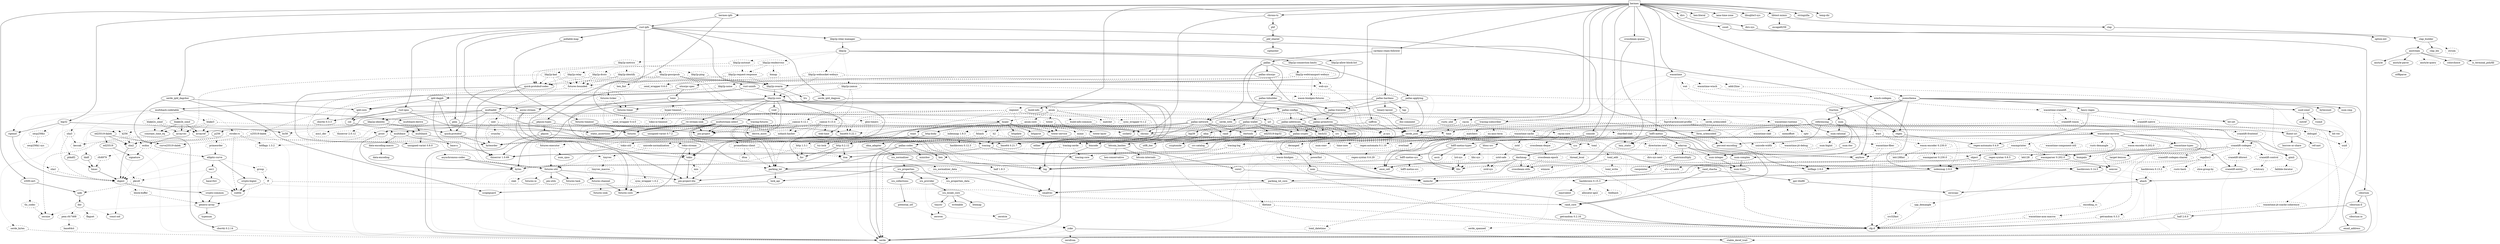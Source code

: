 digraph {
    0 [ label = "hermes" shape = box]
    1 [ label = "cardano-chain-follower" shape = box]
    2 [ label = "anyhow" ]
    3 [ label = "bip32" ]
    4 [ label = "bip39" ]
    5 [ label = "blake2b_simd" ]
    6 [ label = "blosc-src" ]
    7 [ label = "build-info" ]
    8 [ label = "chrono" ]
    9 [ label = "chrono-tz" ]
    10 [ label = "clap" ]
    11 [ label = "console" ]
    12 [ label = "coset" ]
    13 [ label = "crossbeam-queue" ]
    14 [ label = "dashmap" ]
    15 [ label = "derive_more" ]
    16 [ label = "dirs" ]
    17 [ label = "ed25519-bip32" ]
    18 [ label = "ed25519-dalek" ]
    19 [ label = "hdf5-metno" ]
    20 [ label = "hermes-ipfs" ]
    21 [ label = "hex" ]
    22 [ label = "hex-literal" ]
    23 [ label = "hmac" ]
    24 [ label = "hyper" ]
    25 [ label = "iana-time-zone" ]
    26 [ label = "jsonschema" ]
    27 [ label = "libsqlite3-sys" ]
    28 [ label = "libtest-mimic" ]
    29 [ label = "num_cpus" ]
    30 [ label = "once_cell" ]
    31 [ label = "pallas" ]
    32 [ label = "pbkdf2" ]
    33 [ label = "rand" ]
    34 [ label = "regex" ]
    35 [ label = "rust-ipfs" ]
    36 [ label = "rusty_ulid" ]
    37 [ label = "saffron" ]
    38 [ label = "serde" ]
    39 [ label = "serde_json" ]
    40 [ label = "sha2" ]
    41 [ label = "stringzilla" ]
    42 [ label = "temp-dir" ]
    43 [ label = "thiserror 1.0.69" ]
    44 [ label = "tokio" ]
    45 [ label = "tracing" ]
    46 [ label = "tracing-subscriber" ]
    47 [ label = "wasmtime" ]
    48 [ label = "x509-cert" ]
    49 [ label = "pallas-hardano" ]
    50 [ label = "bs58" ]
    51 [ label = "k256" style = dashed]
    52 [ label = "rand_core" ]
    53 [ label = "ripemd" ]
    54 [ label = "secp256k1" style = dashed]
    55 [ label = "subtle" ]
    56 [ label = "zeroize" ]
    57 [ label = "bitcoin_hashes" ]
    58 [ label = "unicode-normalization" style = dashed]
    59 [ label = "arrayref" ]
    60 [ label = "arrayvec" ]
    61 [ label = "constant_time_eq" ]
    62 [ label = "libz-sys" style = dashed]
    63 [ label = "lz4-sys" style = dashed]
    64 [ label = "zstd-sys" style = dashed]
    65 [ label = "bincode" ]
    66 [ label = "build-info-common" style = dashed]
    67 [ label = "num-traits" ]
    68 [ label = "phf" ]
    69 [ label = "clap_builder" ]
    70 [ label = "libc" ]
    71 [ label = "unicode-width" style = dashed]
    72 [ label = "ciborium" ]
    73 [ label = "ciborium-io" ]
    74 [ label = "crossbeam-utils" ]
    75 [ label = "cfg-if" ]
    76 [ label = "hashbrown 0.14.5" ]
    77 [ label = "lock_api" ]
    78 [ label = "parking_lot_core" ]
    79 [ label = "dirs-sys" ]
    80 [ label = "cryptoxide" ]
    81 [ label = "curve25519-dalek" ]
    82 [ label = "ed25519" ]
    83 [ label = "bitflags 2.9.0" ]
    84 [ label = "hdf5-metno-sys" ]
    85 [ label = "hdf5-metno-types" ]
    86 [ label = "lazy_static" ]
    87 [ label = "ndarray" ]
    88 [ label = "ipld-core" ]
    89 [ label = "digest" ]
    90 [ label = "bytes" ]
    91 [ label = "futures-channel" ]
    92 [ label = "futures-core" ]
    93 [ label = "futures-util" ]
    94 [ label = "h2" style = dashed]
    95 [ label = "http 0.2.12" ]
    96 [ label = "http-body" ]
    97 [ label = "httparse" ]
    98 [ label = "httpdate" ]
    99 [ label = "itoa" ]
    100 [ label = "pin-project-lite" ]
    101 [ label = "socket2" ]
    102 [ label = "tower-service" ]
    103 [ label = "want" ]
    104 [ label = "ahash" ]
    105 [ label = "base64 0.22.1" ]
    106 [ label = "bytecount" ]
    107 [ label = "email_address" ]
    108 [ label = "fancy-regex" ]
    109 [ label = "fraction" ]
    110 [ label = "idna" ]
    111 [ label = "num-cmp" ]
    112 [ label = "percent-encoding" ]
    113 [ label = "referencing" ]
    114 [ label = "regex-syntax 0.8.5" ]
    115 [ label = "reqwest" style = dashed]
    116 [ label = "url" ]
    117 [ label = "uuid-simd" ]
    118 [ label = "anstream" ]
    119 [ label = "anstyle" ]
    120 [ label = "escape8259" ]
    121 [ label = "pallas-addresses" ]
    122 [ label = "pallas-applying" ]
    123 [ label = "pallas-codec" ]
    124 [ label = "pallas-configs" ]
    125 [ label = "pallas-crypto" ]
    126 [ label = "pallas-network" ]
    127 [ label = "pallas-primitives" ]
    128 [ label = "pallas-traverse" ]
    129 [ label = "pallas-txbuilder" ]
    130 [ label = "pallas-utxorpc" ]
    131 [ label = "rand_chacha" ]
    132 [ label = "aho-corasick" style = dashed]
    133 [ label = "memchr" ]
    134 [ label = "regex-automata 0.4.9" ]
    135 [ label = "async-stream" ]
    136 [ label = "asynchronous-codec" ]
    137 [ label = "byteorder" ]
    138 [ label = "either" ]
    139 [ label = "futures" ]
    140 [ label = "futures-timeout" ]
    141 [ label = "hkdf" ]
    142 [ label = "indexmap 2.9.0" ]
    143 [ label = "ipld-dagpb" ]
    144 [ label = "libp2p-allow-block-list" ]
    145 [ label = "libp2p-connection-limits" ]
    146 [ label = "libp2p-relay-manager" ]
    147 [ label = "multibase" ]
    148 [ label = "multihash" ]
    149 [ label = "multihash-codetable" ]
    150 [ label = "multihash-derive" ]
    151 [ label = "p256" ]
    152 [ label = "parking_lot" ]
    153 [ label = "pem" ]
    154 [ label = "pollable-map" ]
    155 [ label = "quick-protobuf" ]
    156 [ label = "quick-protobuf-codec" ]
    157 [ label = "rust-ipns" ]
    158 [ label = "rust-unixfs" ]
    159 [ label = "sec1" ]
    160 [ label = "serde_ipld_dagcbor" ]
    161 [ label = "serde_ipld_dagjson" ]
    162 [ label = "tracing-futures" ]
    163 [ label = "unsigned-varint 0.8.0" ]
    164 [ label = "void" ]
    165 [ label = "web-time" ]
    166 [ label = "time" style = dashed]
    167 [ label = "nom" ]
    168 [ label = "ryu" ]
    169 [ label = "mio" style = dashed]
    170 [ label = "log" ]
    171 [ label = "tracing-core" ]
    172 [ label = "matchers" style = dashed]
    173 [ label = "nu-ansi-term" style = dashed]
    174 [ label = "sharded-slab" style = dashed]
    175 [ label = "smallvec" ]
    176 [ label = "thread_local" style = dashed]
    177 [ label = "tracing-log" style = dashed]
    178 [ label = "tracing-serde" style = dashed]
    179 [ label = "addr2line" style = dashed]
    180 [ label = "bumpalo" ]
    181 [ label = "encoding_rs" style = dashed]
    182 [ label = "fxprof-processed-profile" style = dashed]
    183 [ label = "gimli" ]
    184 [ label = "object" ]
    185 [ label = "rayon" style = dashed]
    186 [ label = "semver" ]
    187 [ label = "target-lexicon" ]
    188 [ label = "wasm-encoder 0.202.0" style = dashed]
    189 [ label = "wasmparser 0.202.0" ]
    190 [ label = "wasmtime-cache" style = dashed]
    191 [ label = "wasmtime-component-util" style = dashed]
    192 [ label = "wasmtime-cranelift" style = dashed]
    193 [ label = "wasmtime-environ" ]
    194 [ label = "wasmtime-fiber" style = dashed]
    195 [ label = "wasmtime-jit-debug" style = dashed]
    196 [ label = "wasmtime-jit-icache-coherence" style = dashed]
    197 [ label = "wasmtime-runtime" style = dashed]
    198 [ label = "wasmtime-slab" style = dashed]
    199 [ label = "wasmtime-winch" style = dashed]
    200 [ label = "wat" style = dashed]
    201 [ label = "const-oid" ]
    202 [ label = "der" ]
    203 [ label = "spki" ]
    204 [ label = "tls_codec" style = dashed]
    205 [ label = "binary-layout" ]
    206 [ label = "tap" ]
    207 [ label = "tinyvec" style = dashed]
    208 [ label = "ecdsa" style = dashed]
    209 [ label = "elliptic-curve" ]
    210 [ label = "signature" ]
    211 [ label = "getrandom 0.2.16" ]
    212 [ label = "secp256k1-sys" style = dashed]
    213 [ label = "bitcoin-internals" ]
    214 [ label = "hex-conservative" ]
    215 [ label = "phf_shared" ]
    216 [ label = "clap_lex" ]
    217 [ label = "strsim" style = dashed]
    218 [ label = "ciborium-ll" ]
    219 [ label = "scopeguard" ]
    220 [ label = "option-ext" ]
    221 [ label = "pkcs8" style = dashed]
    222 [ label = "hdf5-metno-src" style = dashed]
    223 [ label = "ascii" ]
    224 [ label = "matrixmultiply" ]
    225 [ label = "num-complex" ]
    226 [ label = "num-integer" ]
    227 [ label = "rawpointer" ]
    228 [ label = "cid" ]
    229 [ label = "serde_bytes" style = dashed]
    230 [ label = "block-buffer" style = dashed]
    231 [ label = "crypto-common" ]
    232 [ label = "futures-sink" ]
    233 [ label = "futures-io" ]
    234 [ label = "futures-task" ]
    235 [ label = "pin-utils" ]
    236 [ label = "slab" style = dashed]
    237 [ label = "fnv" ]
    238 [ label = "tokio-util" style = dashed]
    239 [ label = "try-lock" ]
    240 [ label = "getrandom 0.3.3" style = dashed]
    241 [ label = "zerocopy" ]
    242 [ label = "bit-set" ]
    243 [ label = "num" ]
    244 [ label = "idna_adapter" ]
    245 [ label = "utf8_iter" ]
    246 [ label = "fluent-uri" ]
    247 [ label = "http 1.3.1" style = dashed]
    248 [ label = "serde_urlencoded" style = dashed]
    249 [ label = "sync_wrapper 1.0.2" style = dashed]
    250 [ label = "form_urlencoded" ]
    251 [ label = "outref" ]
    252 [ label = "uuid" style = dashed]
    253 [ label = "vsimd" ]
    254 [ label = "anstyle-parse" ]
    255 [ label = "anstyle-query" style = dashed]
    256 [ label = "colorchoice" ]
    257 [ label = "is_terminal_polyfill" ]
    258 [ label = "utf8parse" ]
    259 [ label = "base58" ]
    260 [ label = "bech32" ]
    261 [ label = "crc" ]
    262 [ label = "minicbor" ]
    263 [ label = "num-rational" ]
    264 [ label = "serde_with" ]
    265 [ label = "itertools" ]
    266 [ label = "pallas-wallet" ]
    267 [ label = "utxorpc-spec" ]
    268 [ label = "ppv-lite86" ]
    269 [ label = "futures-executor" style = dashed]
    270 [ label = "pin-project" ]
    271 [ label = "equivalent" ]
    272 [ label = "hashbrown 0.15.3" ]
    273 [ label = "libp2p-core" ]
    274 [ label = "libp2p-identity" ]
    275 [ label = "libp2p-swarm" ]
    276 [ label = "libp2p" ]
    277 [ label = "base-x" ]
    278 [ label = "data-encoding" ]
    279 [ label = "data-encoding-macro" ]
    280 [ label = "core2" ]
    281 [ label = "blake2s_simd" style = dashed]
    282 [ label = "blake3" style = dashed]
    283 [ label = "sha1" style = dashed]
    284 [ label = "sha3" style = dashed]
    285 [ label = "strobe-rs" style = dashed]
    286 [ label = "primeorder" style = dashed]
    287 [ label = "cbor4ii 0.3.3" ]
    288 [ label = "filetime" style = dashed]
    289 [ label = "base16ct" ]
    290 [ label = "generic-array" ]
    291 [ label = "cbor4ii 0.2.14" ]
    292 [ label = "deranged" style = dashed]
    293 [ label = "num-conv" style = dashed]
    294 [ label = "powerfmt" style = dashed]
    295 [ label = "time-core" style = dashed]
    296 [ label = "regex-automata 0.1.10" style = dashed]
    297 [ label = "overload" style = dashed]
    298 [ label = "debugid" style = dashed]
    299 [ label = "fxhash" style = dashed]
    300 [ label = "fallible-iterator" style = dashed]
    301 [ label = "stable_deref_trait" ]
    302 [ label = "crc32fast" style = dashed]
    303 [ label = "rayon-core" style = dashed]
    304 [ label = "leb128" style = dashed]
    305 [ label = "base64 0.21.7" ]
    306 [ label = "directories-next" style = dashed]
    307 [ label = "toml" style = dashed]
    308 [ label = "zstd" style = dashed]
    309 [ label = "cranelift-codegen" style = dashed]
    310 [ label = "cranelift-control" style = dashed]
    311 [ label = "cranelift-entity" ]
    312 [ label = "cranelift-frontend" style = dashed]
    313 [ label = "cranelift-native" style = dashed]
    314 [ label = "cranelift-wasm" style = dashed]
    315 [ label = "cpp_demangle" style = dashed]
    316 [ label = "rustc-demangle" style = dashed]
    317 [ label = "wasmprinter" style = dashed]
    318 [ label = "wasmtime-types" ]
    319 [ label = "memoffset" style = dashed]
    320 [ label = "sptr" style = dashed]
    321 [ label = "wasmtime-asm-macros" style = dashed]
    322 [ label = "winch-codegen" style = dashed]
    323 [ label = "wast" style = dashed]
    324 [ label = "flagset" style = dashed]
    325 [ label = "pem-rfc7468" style = dashed]
    326 [ label = "base64ct" style = dashed]
    327 [ label = "doc-comment" ]
    328 [ label = "tinyvec_macros" style = dashed]
    329 [ label = "rfc6979" style = dashed]
    330 [ label = "crypto-bigint" ]
    331 [ label = "ff" style = dashed]
    332 [ label = "group" style = dashed]
    333 [ label = "siphasher" ]
    334 [ label = "half 2.6.0" ]
    335 [ label = "typenum" ]
    336 [ label = "bit-vec" ]
    337 [ label = "num-bigint" style = dashed]
    338 [ label = "num-iter" ]
    339 [ label = "icu_normalizer" ]
    340 [ label = "icu_properties" ]
    341 [ label = "borrow-or-share" ]
    342 [ label = "ref-cast" ]
    343 [ label = "crc-catalog" ]
    344 [ label = "half 1.8.3" style = dashed]
    345 [ label = "indexmap 1.9.3" style = dashed]
    346 [ label = "pbjson" ]
    347 [ label = "pbjson-types" ]
    348 [ label = "prost" ]
    349 [ label = "tonic" ]
    350 [ label = "allocator-api2" style = dashed]
    351 [ label = "foldhash" style = dashed]
    352 [ label = "futures-timer" ]
    353 [ label = "multiaddr" ]
    354 [ label = "multistream-select" ]
    355 [ label = "rw-stream-sink" ]
    356 [ label = "asn1_der" style = dashed]
    357 [ label = "thiserror 2.0.12" style = dashed]
    358 [ label = "lru" ]
    359 [ label = "wasm-bindgen-futures" style = dashed]
    360 [ label = "libp2p-autonat" style = dashed]
    361 [ label = "libp2p-dcutr" style = dashed]
    362 [ label = "libp2p-gossipsub" style = dashed]
    363 [ label = "libp2p-identify" style = dashed]
    364 [ label = "libp2p-kad" style = dashed]
    365 [ label = "libp2p-metrics" style = dashed]
    366 [ label = "libp2p-noise" style = dashed]
    367 [ label = "libp2p-ping" style = dashed]
    368 [ label = "libp2p-relay" style = dashed]
    369 [ label = "libp2p-rendezvous" style = dashed]
    370 [ label = "libp2p-request-response" style = dashed]
    371 [ label = "libp2p-websocket-websys" style = dashed]
    372 [ label = "libp2p-webtransport-websys" style = dashed]
    373 [ label = "libp2p-yamux" style = dashed]
    374 [ label = "keccak" style = dashed]
    375 [ label = "bitflags 1.3.2" style = dashed]
    376 [ label = "regex-syntax 0.6.29" style = dashed]
    377 [ label = "crossbeam-deque" style = dashed]
    378 [ label = "dirs-sys-next" style = dashed]
    379 [ label = "serde_spanned" style = dashed]
    380 [ label = "toml_datetime" style = dashed]
    381 [ label = "toml_edit" style = dashed]
    382 [ label = "zstd-safe" style = dashed]
    383 [ label = "cranelift-bforest" style = dashed]
    384 [ label = "cranelift-codegen-shared" style = dashed]
    385 [ label = "regalloc2" style = dashed]
    386 [ label = "arbitrary" style = dashed]
    387 [ label = "leb128fmt" style = dashed]
    388 [ label = "wasm-encoder 0.230.0" style = dashed]
    389 [ label = "icu_collections" ]
    390 [ label = "icu_normalizer_data" style = dashed]
    391 [ label = "icu_provider" ]
    392 [ label = "zerovec" ]
    393 [ label = "icu_locale_core" ]
    394 [ label = "icu_properties_data" style = dashed]
    395 [ label = "potential_utf" ]
    396 [ label = "zerotrie" ]
    397 [ label = "hashbrown 0.12.3" style = dashed]
    398 [ label = "axum" style = dashed]
    399 [ label = "hyper-timeout" style = dashed]
    400 [ label = "tokio-stream" ]
    401 [ label = "tower" style = dashed]
    402 [ label = "tower-layer" ]
    403 [ label = "gloo-timers" style = dashed]
    404 [ label = "send_wrapper 0.4.0" style = dashed]
    405 [ label = "static_assertions" ]
    406 [ label = "unsigned-varint 0.7.2" ]
    407 [ label = "js-sys" style = dashed]
    408 [ label = "wasm-bindgen" style = dashed]
    409 [ label = "futures-bounded" style = dashed]
    410 [ label = "futures-ticker" style = dashed]
    411 [ label = "hex_fmt" style = dashed]
    412 [ label = "prometheus-client" style = dashed]
    413 [ label = "uint" style = dashed]
    414 [ label = "x25519-dalek" style = dashed]
    415 [ label = "bimap" style = dashed]
    416 [ label = "send_wrapper 0.6.0" style = dashed]
    417 [ label = "web-sys" style = dashed]
    418 [ label = "yamux 0.12.1" style = dashed]
    419 [ label = "yamux 0.13.4" style = dashed]
    420 [ label = "crossbeam-epoch" style = dashed]
    421 [ label = "toml_write" style = dashed]
    422 [ label = "winnow" style = dashed]
    423 [ label = "hashbrown 0.13.2" style = dashed]
    424 [ label = "rustc-hash" style = dashed]
    425 [ label = "slice-group-by" style = dashed]
    426 [ label = "wasmparser 0.230.0" style = dashed]
    427 [ label = "yoke" ]
    428 [ label = "zerofrom" ]
    429 [ label = "tinystr" ]
    430 [ label = "writeable" ]
    431 [ label = "litemap" ]
    432 [ label = "axum-core" style = dashed]
    433 [ label = "matchit" style = dashed]
    434 [ label = "mime" style = dashed]
    435 [ label = "sync_wrapper 0.1.2" style = dashed]
    436 [ label = "tokio-io-timeout" style = dashed]
    437 [ label = "dtoa" style = dashed]
    438 [ label = "crunchy" style = dashed]
    439 [ label = "nohash-hasher" style = dashed]
    0 -> 3 [ ]
    0 -> 7 [ ]
    0 -> 1 [ ]
    0 -> 9 [ ]
    0 -> 11 [ ]
    0 -> 12 [ ]
    0 -> 13 [ ]
    0 -> 14 [ ]
    0 -> 16 [ ]
    0 -> 19 [ ]
    0 -> 20 [ ]
    0 -> 22 [ ]
    0 -> 25 [ ]
    0 -> 26 [ ]
    0 -> 27 [ ]
    0 -> 28 [ ]
    0 -> 36 [ ]
    0 -> 37 [ ]
    0 -> 41 [ ]
    0 -> 42 [ ]
    0 -> 46 [ ]
    0 -> 47 [ ]
    0 -> 48 [ ]
    1 -> 31 [ ]
    1 -> 49 [ ]
    3 -> 50 [ ]
    3 -> 51 [ style = dotted]
    3 -> 32 [ style = dotted]
    3 -> 53 [ ]
    3 -> 54 [ style = dotted]
    4 -> 57 [ ]
    4 -> 52 [ style = dotted]
    4 -> 38 [ style = dotted]
    4 -> 58 [ style = dotted]
    5 -> 59 [ ]
    5 -> 60 [ ]
    5 -> 61 [ ]
    6 -> 62 [ style = dotted]
    6 -> 63 [ style = dotted]
    6 -> 64 [ style = dotted]
    7 -> 65 [ style = dotted]
    7 -> 66 [ style = dotted]
    8 -> 67 [ ]
    8 -> 38 [ style = dotted]
    9 -> 8 [ ]
    9 -> 68 [ ]
    10 -> 69 [ ]
    11 -> 70 [ ]
    11 -> 30 [ ]
    11 -> 71 [ style = dotted]
    12 -> 72 [ ]
    13 -> 74 [ ]
    14 -> 74 [ ]
    14 -> 76 [ ]
    14 -> 77 [ ]
    14 -> 30 [ ]
    14 -> 78 [ ]
    16 -> 79 [ ]
    17 -> 80 [ ]
    18 -> 81 [ ]
    18 -> 82 [ ]
    18 -> 38 [ style = dotted]
    18 -> 40 [ ]
    19 -> 83 [ ]
    19 -> 6 [ style = dotted]
    19 -> 85 [ ]
    19 -> 86 [ ]
    19 -> 87 [ ]
    20 -> 35 [ ]
    20 -> 44 [ ]
    23 -> 89 [ ]
    24 -> 94 [ style = dotted]
    24 -> 96 [ ]
    24 -> 97 [ ]
    24 -> 98 [ ]
    24 -> 101 [ style = dotted]
    24 -> 102 [ ]
    24 -> 103 [ ]
    26 -> 2 [ ]
    26 -> 106 [ ]
    26 -> 107 [ ]
    26 -> 108 [ ]
    26 -> 109 [ ]
    26 -> 111 [ ]
    26 -> 113 [ ]
    26 -> 34 [ ]
    26 -> 115 [ style = dotted]
    26 -> 117 [ ]
    28 -> 10 [ ]
    28 -> 120 [ ]
    31 -> 122 [ ]
    31 -> 124 [ ]
    31 -> 126 [ ]
    31 -> 129 [ ]
    31 -> 130 [ ]
    32 -> 23 [ style = dotted]
    33 -> 131 [ style = dotted]
    34 -> 134 [ ]
    35 -> 135 [ ]
    35 -> 142 [ ]
    35 -> 146 [ ]
    35 -> 153 [ ]
    35 -> 154 [ ]
    35 -> 157 [ ]
    35 -> 158 [ ]
    35 -> 160 [ ]
    35 -> 161 [ ]
    35 -> 162 [ ]
    36 -> 33 [ style = dotted]
    36 -> 166 [ style = dotted]
    37 -> 8 [ ]
    37 -> 167 [ ]
    39 -> 99 [ ]
    39 -> 133 [ ]
    39 -> 168 [ ]
    39 -> 38 [ ]
    40 -> 89 [ ]
    44 -> 90 [ style = dotted]
    44 -> 169 [ style = dotted]
    44 -> 152 [ style = dotted]
    44 -> 100 [ ]
    45 -> 170 [ style = dotted]
    45 -> 100 [ ]
    45 -> 171 [ ]
    46 -> 172 [ style = dotted]
    46 -> 173 [ style = dotted]
    46 -> 34 [ style = dotted]
    46 -> 39 [ style = dotted]
    46 -> 174 [ style = dotted]
    46 -> 175 [ style = dotted]
    46 -> 176 [ style = dotted]
    46 -> 166 [ style = dotted]
    46 -> 45 [ style = dotted]
    46 -> 177 [ style = dotted]
    46 -> 178 [ style = dotted]
    47 -> 179 [ style = dotted]
    47 -> 182 [ style = dotted]
    47 -> 185 [ style = dotted]
    47 -> 190 [ style = dotted]
    47 -> 196 [ style = dotted]
    47 -> 197 [ style = dotted]
    47 -> 199 [ style = dotted]
    47 -> 200 [ style = dotted]
    48 -> 203 [ ]
    48 -> 204 [ style = dotted]
    49 -> 205 [ ]
    49 -> 126 [ ]
    49 -> 128 [ ]
    49 -> 206 [ ]
    50 -> 40 [ style = dotted]
    50 -> 207 [ style = dotted]
    51 -> 208 [ style = dotted]
    51 -> 30 [ style = dotted]
    51 -> 40 [ style = dotted]
    52 -> 211 [ style = dotted]
    53 -> 89 [ ]
    54 -> 212 [ style = dashed]
    57 -> 213 [ ]
    57 -> 214 [ ]
    58 -> 207 [ style = dashed]
    62 -> 70 [ style = dotted]
    63 -> 70 [ style = dashed]
    65 -> 38 [ ]
    66 -> 8 [ style = dashed]
    66 -> 15 [ style = dashed]
    66 -> 186 [ style = dashed]
    68 -> 215 [ ]
    69 -> 118 [ style = dotted]
    69 -> 216 [ ]
    69 -> 217 [ style = dotted]
    72 -> 218 [ ]
    72 -> 38 [ ]
    76 -> 104 [ style = dotted]
    77 -> 219 [ ]
    78 -> 75 [ ]
    78 -> 175 [ ]
    79 -> 220 [ ]
    81 -> 89 [ style = dotted]
    82 -> 221 [ style = dotted]
    82 -> 210 [ ]
    84 -> 222 [ style = dotted]
    84 -> 70 [ ]
    84 -> 152 [ ]
    85 -> 223 [ ]
    85 -> 84 [ ]
    87 -> 224 [ ]
    87 -> 225 [ ]
    87 -> 226 [ ]
    88 -> 228 [ ]
    89 -> 230 [ style = dotted]
    89 -> 201 [ style = dotted]
    89 -> 231 [ ]
    89 -> 55 [ style = dotted]
    90 -> 38 [ style = dotted]
    91 -> 92 [ ]
    91 -> 232 [ style = dotted]
    93 -> 91 [ style = dotted]
    93 -> 233 [ style = dotted]
    93 -> 234 [ ]
    93 -> 133 [ style = dotted]
    93 -> 100 [ ]
    93 -> 235 [ ]
    93 -> 236 [ style = dotted]
    94 -> 95 [ style = dashed]
    94 -> 142 [ style = dashed]
    94 -> 238 [ style = dashed]
    94 -> 45 [ style = dashed]
    95 -> 90 [ ]
    95 -> 237 [ ]
    95 -> 99 [ ]
    96 -> 95 [ ]
    96 -> 100 [ ]
    103 -> 239 [ ]
    104 -> 240 [ style = dotted]
    104 -> 38 [ style = dotted]
    104 -> 241 [ ]
    107 -> 38 [ style = dotted]
    108 -> 242 [ ]
    108 -> 134 [ ]
    109 -> 86 [ style = dotted]
    109 -> 243 [ ]
    110 -> 244 [ ]
    110 -> 245 [ ]
    113 -> 104 [ ]
    113 -> 246 [ ]
    113 -> 30 [ ]
    113 -> 112 [ ]
    113 -> 39 [ ]
    115 -> 105 [ style = dashed]
    115 -> 93 [ style = dashed]
    115 -> 247 [ style = dashed]
    115 -> 39 [ style = dotted]
    115 -> 248 [ style = dashed]
    115 -> 249 [ style = dashed]
    115 -> 102 [ style = dashed]
    115 -> 116 [ style = dashed]
    116 -> 250 [ ]
    116 -> 110 [ ]
    117 -> 251 [ ]
    117 -> 252 [ style = dotted]
    117 -> 253 [ ]
    118 -> 119 [ ]
    118 -> 254 [ ]
    118 -> 255 [ style = dotted]
    118 -> 256 [ ]
    118 -> 257 [ ]
    121 -> 259 [ ]
    121 -> 260 [ ]
    121 -> 261 [ ]
    121 -> 125 [ ]
    122 -> 128 [ ]
    122 -> 33 [ ]
    123 -> 21 [ ]
    123 -> 262 [ ]
    123 -> 38 [ ]
    123 -> 43 [ ]
    124 -> 263 [ ]
    124 -> 121 [ ]
    124 -> 127 [ ]
    124 -> 264 [ ]
    125 -> 80 [ ]
    125 -> 123 [ ]
    125 -> 52 [ ]
    126 -> 137 [ ]
    126 -> 265 [ ]
    126 -> 125 [ ]
    126 -> 33 [ ]
    126 -> 101 [ ]
    126 -> 44 [ ]
    126 -> 45 [ ]
    127 -> 259 [ ]
    127 -> 260 [ ]
    127 -> 170 [ ]
    127 -> 125 [ ]
    127 -> 39 [ style = dotted]
    128 -> 121 [ ]
    128 -> 127 [ ]
    129 -> 128 [ ]
    129 -> 266 [ ]
    130 -> 128 [ ]
    130 -> 267 [ ]
    131 -> 268 [ ]
    131 -> 52 [ ]
    132 -> 133 [ style = dotted]
    134 -> 132 [ style = dotted]
    134 -> 114 [ style = dotted]
    135 -> 92 [ ]
    135 -> 100 [ ]
    136 -> 90 [ ]
    136 -> 93 [ ]
    139 -> 269 [ style = dotted]
    140 -> 139 [ ]
    140 -> 270 [ ]
    141 -> 23 [ ]
    142 -> 272 [ ]
    142 -> 38 [ style = dotted]
    143 -> 88 [ ]
    143 -> 155 [ ]
    143 -> 43 [ ]
    144 -> 275 [ ]
    145 -> 275 [ ]
    146 -> 2 [ ]
    146 -> 276 [ ]
    147 -> 277 [ ]
    147 -> 279 [ ]
    148 -> 280 [ ]
    148 -> 163 [ ]
    149 -> 5 [ style = dotted]
    149 -> 281 [ style = dotted]
    149 -> 282 [ style = dotted]
    149 -> 150 [ ]
    149 -> 53 [ style = dotted]
    149 -> 283 [ style = dotted]
    149 -> 40 [ style = dotted]
    149 -> 284 [ style = dotted]
    149 -> 285 [ style = dotted]
    150 -> 148 [ ]
    151 -> 208 [ style = dotted]
    151 -> 286 [ style = dotted]
    151 -> 40 [ style = dotted]
    152 -> 77 [ ]
    152 -> 78 [ ]
    153 -> 105 [ ]
    153 -> 38 [ style = dotted]
    154 -> 140 [ ]
    155 -> 137 [ ]
    156 -> 155 [ ]
    156 -> 43 [ ]
    156 -> 163 [ ]
    157 -> 287 [ ]
    157 -> 8 [ ]
    157 -> 228 [ ]
    157 -> 15 [ ]
    157 -> 274 [ style = dotted]
    158 -> 138 [ ]
    158 -> 288 [ style = dotted]
    158 -> 143 [ ]
    158 -> 149 [ ]
    159 -> 289 [ style = dotted]
    159 -> 290 [ style = dotted]
    159 -> 221 [ style = dotted]
    159 -> 55 [ style = dotted]
    160 -> 291 [ ]
    160 -> 88 [ ]
    160 -> 219 [ ]
    161 -> 88 [ ]
    161 -> 39 [ ]
    162 -> 139 [ style = dotted]
    162 -> 270 [ style = dotted]
    162 -> 45 [ ]
    163 -> 136 [ style = dotted]
    166 -> 292 [ style = dashed]
    166 -> 99 [ style = dotted]
    166 -> 293 [ style = dashed]
    166 -> 295 [ style = dashed]
    167 -> 133 [ ]
    171 -> 30 [ style = dotted]
    172 -> 296 [ style = dashed]
    173 -> 297 [ style = dashed]
    174 -> 86 [ style = dashed]
    176 -> 75 [ style = dashed]
    176 -> 30 [ style = dashed]
    177 -> 170 [ style = dashed]
    177 -> 171 [ style = dashed]
    178 -> 38 [ style = dashed]
    178 -> 171 [ style = dashed]
    179 -> 183 [ style = dashed]
    181 -> 75 [ style = dashed]
    182 -> 83 [ style = dashed]
    182 -> 298 [ style = dashed]
    182 -> 299 [ style = dashed]
    182 -> 39 [ style = dashed]
    183 -> 300 [ style = dotted]
    183 -> 142 [ style = dotted]
    183 -> 301 [ style = dotted]
    184 -> 302 [ style = dotted]
    184 -> 76 [ style = dotted]
    184 -> 142 [ style = dotted]
    184 -> 133 [ ]
    185 -> 138 [ style = dashed]
    185 -> 303 [ style = dashed]
    186 -> 38 [ style = dotted]
    188 -> 304 [ style = dashed]
    189 -> 83 [ ]
    189 -> 142 [ ]
    189 -> 186 [ ]
    190 -> 2 [ style = dashed]
    190 -> 305 [ style = dashed]
    190 -> 65 [ style = dashed]
    190 -> 306 [ style = dashed]
    190 -> 170 [ style = dashed]
    190 -> 40 [ style = dashed]
    190 -> 307 [ style = dashed]
    190 -> 308 [ style = dashed]
    192 -> 313 [ style = dashed]
    192 -> 314 [ style = dashed]
    192 -> 193 [ style = dashed]
    193 -> 65 [ ]
    193 -> 315 [ style = dotted]
    193 -> 183 [ ]
    193 -> 170 [ ]
    193 -> 184 [ ]
    193 -> 316 [ style = dotted]
    193 -> 187 [ ]
    193 -> 188 [ style = dotted]
    193 -> 317 [ style = dotted]
    193 -> 191 [ style = dotted]
    193 -> 318 [ ]
    194 -> 2 [ style = dashed]
    194 -> 75 [ style = dashed]
    195 -> 184 [ style = dotted]
    195 -> 30 [ style = dotted]
    196 -> 75 [ style = dashed]
    197 -> 181 [ style = dotted]
    197 -> 70 [ style = dashed]
    197 -> 319 [ style = dashed]
    197 -> 320 [ style = dashed]
    197 -> 321 [ style = dashed]
    197 -> 193 [ style = dashed]
    197 -> 194 [ style = dotted]
    197 -> 195 [ style = dotted]
    197 -> 198 [ style = dashed]
    199 -> 322 [ style = dashed]
    200 -> 323 [ style = dashed]
    202 -> 201 [ style = dotted]
    202 -> 324 [ style = dotted]
    202 -> 325 [ style = dotted]
    202 -> 56 [ style = dotted]
    203 -> 202 [ ]
    204 -> 56 [ style = dashed]
    205 -> 327 [ ]
    207 -> 328 [ style = dotted]
    208 -> 209 [ style = dashed]
    208 -> 329 [ style = dotted]
    208 -> 210 [ style = dashed]
    209 -> 330 [ ]
    209 -> 89 [ style = dotted]
    209 -> 332 [ style = dotted]
    209 -> 159 [ style = dotted]
    210 -> 89 [ style = dotted]
    211 -> 75 [ ]
    215 -> 333 [ ]
    218 -> 73 [ ]
    218 -> 334 [ ]
    221 -> 203 [ style = dashed]
    224 -> 227 [ ]
    225 -> 67 [ ]
    226 -> 67 [ ]
    228 -> 147 [ style = dotted]
    228 -> 148 [ ]
    228 -> 229 [ style = dotted]
    229 -> 38 [ style = dashed]
    230 -> 290 [ style = dashed]
    231 -> 290 [ ]
    231 -> 52 [ style = dotted]
    238 -> 93 [ style = dotted]
    238 -> 44 [ style = dashed]
    240 -> 75 [ style = dashed]
    242 -> 336 [ ]
    243 -> 225 [ ]
    243 -> 338 [ ]
    243 -> 263 [ ]
    244 -> 339 [ ]
    246 -> 341 [ ]
    246 -> 342 [ ]
    246 -> 38 [ style = dotted]
    247 -> 90 [ style = dashed]
    247 -> 237 [ style = dashed]
    247 -> 99 [ style = dashed]
    248 -> 250 [ style = dashed]
    248 -> 99 [ style = dashed]
    248 -> 168 [ style = dashed]
    248 -> 38 [ style = dashed]
    249 -> 92 [ style = dotted]
    250 -> 112 [ ]
    254 -> 258 [ style = dotted]
    261 -> 343 [ ]
    262 -> 344 [ style = dotted]
    263 -> 337 [ style = dotted]
    264 -> 105 [ style = dotted]
    264 -> 8 [ style = dotted]
    264 -> 21 [ style = dotted]
    264 -> 345 [ style = dotted]
    264 -> 142 [ style = dotted]
    264 -> 39 [ style = dotted]
    264 -> 166 [ style = dotted]
    265 -> 138 [ ]
    266 -> 260 [ ]
    266 -> 4 [ ]
    266 -> 17 [ ]
    266 -> 125 [ ]
    266 -> 33 [ ]
    267 -> 347 [ ]
    267 -> 349 [ ]
    268 -> 241 [ ]
    269 -> 93 [ style = dashed]
    269 -> 29 [ style = dotted]
    272 -> 350 [ style = dotted]
    272 -> 271 [ style = dotted]
    272 -> 351 [ style = dotted]
    273 -> 138 [ ]
    273 -> 237 [ ]
    273 -> 352 [ ]
    273 -> 353 [ ]
    273 -> 354 [ ]
    273 -> 152 [ ]
    273 -> 355 [ ]
    273 -> 43 [ ]
    273 -> 164 [ ]
    273 -> 165 [ ]
    274 -> 356 [ style = dotted]
    274 -> 50 [ style = dotted]
    274 -> 18 [ style = dotted]
    274 -> 141 [ style = dotted]
    274 -> 51 [ style = dotted]
    274 -> 148 [ style = dotted]
    274 -> 151 [ style = dotted]
    274 -> 155 [ ]
    274 -> 33 [ style = dotted]
    274 -> 357 [ style = dotted]
    274 -> 45 [ ]
    275 -> 273 [ ]
    275 -> 358 [ ]
    275 -> 359 [ style = dotted]
    276 -> 144 [ ]
    276 -> 360 [ style = dotted]
    276 -> 145 [ ]
    276 -> 365 [ style = dotted]
    276 -> 369 [ style = dotted]
    276 -> 371 [ style = dotted]
    276 -> 372 [ style = dotted]
    276 -> 373 [ style = dotted]
    279 -> 278 [ ]
    280 -> 133 [ ]
    281 -> 59 [ style = dashed]
    281 -> 60 [ style = dashed]
    281 -> 61 [ style = dashed]
    282 -> 59 [ style = dashed]
    282 -> 60 [ style = dashed]
    282 -> 75 [ style = dashed]
    282 -> 61 [ style = dashed]
    283 -> 89 [ style = dashed]
    284 -> 89 [ style = dashed]
    284 -> 374 [ style = dashed]
    285 -> 375 [ style = dashed]
    285 -> 137 [ style = dashed]
    285 -> 374 [ style = dashed]
    285 -> 55 [ style = dashed]
    285 -> 56 [ style = dashed]
    286 -> 209 [ style = dashed]
    287 -> 38 [ style = dotted]
    288 -> 75 [ style = dashed]
    290 -> 335 [ ]
    290 -> 56 [ style = dotted]
    291 -> 38 [ style = dotted]
    292 -> 294 [ style = dotted]
    292 -> 38 [ style = dotted]
    296 -> 376 [ style = dotted]
    298 -> 252 [ style = dashed]
    299 -> 137 [ style = dashed]
    302 -> 75 [ style = dashed]
    303 -> 377 [ style = dashed]
    306 -> 75 [ style = dashed]
    306 -> 378 [ style = dashed]
    307 -> 381 [ style = dotted]
    308 -> 382 [ style = dashed]
    309 -> 180 [ style = dashed]
    309 -> 383 [ style = dashed]
    309 -> 384 [ style = dashed]
    309 -> 310 [ style = dashed]
    309 -> 183 [ style = dotted]
    309 -> 76 [ style = dashed]
    309 -> 385 [ style = dashed]
    309 -> 187 [ style = dashed]
    310 -> 386 [ style = dashed]
    311 -> 38 [ style = dotted]
    312 -> 309 [ style = dashed]
    313 -> 309 [ style = dashed]
    314 -> 312 [ style = dashed]
    314 -> 265 [ style = dashed]
    314 -> 318 [ style = dashed]
    315 -> 75 [ style = dashed]
    317 -> 2 [ style = dashed]
    317 -> 189 [ style = dashed]
    318 -> 311 [ ]
    318 -> 43 [ ]
    318 -> 189 [ ]
    321 -> 75 [ style = dashed]
    322 -> 192 [ style = dashed]
    323 -> 180 [ style = dashed]
    323 -> 133 [ style = dashed]
    323 -> 71 [ style = dashed]
    323 -> 388 [ style = dashed]
    325 -> 326 [ style = dashed]
    329 -> 23 [ style = dashed]
    330 -> 290 [ style = dotted]
    330 -> 52 [ style = dotted]
    330 -> 55 [ ]
    331 -> 52 [ style = dashed]
    331 -> 55 [ style = dashed]
    332 -> 331 [ style = dashed]
    334 -> 75 [ ]
    337 -> 226 [ style = dashed]
    338 -> 226 [ ]
    339 -> 390 [ style = dotted]
    339 -> 340 [ style = dotted]
    339 -> 175 [ ]
    340 -> 389 [ ]
    340 -> 394 [ style = dotted]
    340 -> 391 [ ]
    345 -> 397 [ style = dashed]
    345 -> 38 [ style = dotted]
    346 -> 305 [ ]
    346 -> 38 [ ]
    347 -> 8 [ ]
    347 -> 346 [ ]
    347 -> 348 [ ]
    348 -> 90 [ ]
    349 -> 135 [ style = dotted]
    349 -> 398 [ style = dotted]
    349 -> 305 [ ]
    349 -> 399 [ style = dotted]
    349 -> 348 [ style = dotted]
    349 -> 400 [ ]
    352 -> 403 [ style = dotted]
    352 -> 404 [ style = dotted]
    353 -> 59 [ ]
    353 -> 274 [ ]
    353 -> 147 [ ]
    353 -> 405 [ ]
    353 -> 116 [ style = dotted]
    354 -> 90 [ ]
    354 -> 139 [ ]
    354 -> 170 [ ]
    354 -> 270 [ ]
    354 -> 175 [ ]
    354 -> 406 [ ]
    355 -> 139 [ ]
    355 -> 270 [ ]
    355 -> 405 [ ]
    358 -> 272 [ style = dotted]
    359 -> 407 [ style = dashed]
    360 -> 370 [ style = dotted]
    360 -> 156 [ style = dashed]
    361 -> 409 [ style = dashed]
    361 -> 275 [ style = dashed]
    361 -> 156 [ style = dashed]
    362 -> 105 [ style = dashed]
    362 -> 410 [ style = dashed]
    362 -> 411 [ style = dashed]
    362 -> 275 [ style = dashed]
    362 -> 412 [ style = dashed]
    362 -> 156 [ style = dashed]
    362 -> 34 [ style = dashed]
    363 -> 409 [ style = dashed]
    363 -> 275 [ style = dashed]
    363 -> 156 [ style = dashed]
    364 -> 60 [ style = dashed]
    364 -> 409 [ style = dashed]
    364 -> 275 [ style = dashed]
    364 -> 156 [ style = dashed]
    364 -> 413 [ style = dashed]
    365 -> 361 [ style = dotted]
    365 -> 362 [ style = dotted]
    365 -> 363 [ style = dotted]
    365 -> 364 [ style = dotted]
    365 -> 367 [ style = dotted]
    365 -> 368 [ style = dotted]
    366 -> 273 [ style = dashed]
    366 -> 414 [ style = dashed]
    367 -> 275 [ style = dashed]
    368 -> 409 [ style = dashed]
    368 -> 275 [ style = dashed]
    368 -> 156 [ style = dashed]
    369 -> 415 [ style = dashed]
    369 -> 370 [ style = dashed]
    369 -> 156 [ style = dashed]
    370 -> 287 [ style = dotted]
    370 -> 409 [ style = dashed]
    370 -> 275 [ style = dashed]
    370 -> 39 [ style = dotted]
    371 -> 273 [ style = dashed]
    371 -> 416 [ style = dashed]
    371 -> 417 [ style = dashed]
    372 -> 366 [ style = dashed]
    372 -> 416 [ style = dashed]
    372 -> 359 [ style = dashed]
    372 -> 417 [ style = dashed]
    373 -> 273 [ style = dashed]
    373 -> 418 [ style = dashed]
    373 -> 419 [ style = dashed]
    377 -> 420 [ style = dashed]
    379 -> 38 [ style = dotted]
    380 -> 38 [ style = dotted]
    381 -> 142 [ style = dashed]
    381 -> 379 [ style = dotted]
    381 -> 380 [ style = dashed]
    381 -> 421 [ style = dotted]
    381 -> 422 [ style = dotted]
    382 -> 64 [ style = dashed]
    383 -> 311 [ style = dashed]
    385 -> 423 [ style = dashed]
    385 -> 170 [ style = dashed]
    385 -> 424 [ style = dashed]
    385 -> 425 [ style = dashed]
    385 -> 175 [ style = dashed]
    388 -> 387 [ style = dashed]
    388 -> 426 [ style = dotted]
    389 -> 395 [ ]
    391 -> 393 [ ]
    391 -> 396 [ style = dotted]
    392 -> 427 [ style = dotted]
    393 -> 431 [ ]
    393 -> 429 [ ]
    393 -> 430 [ ]
    395 -> 392 [ style = dotted]
    396 -> 427 [ style = dotted]
    398 -> 432 [ style = dashed]
    398 -> 375 [ style = dashed]
    398 -> 24 [ style = dashed]
    398 -> 433 [ style = dashed]
    398 -> 112 [ style = dashed]
    398 -> 435 [ style = dashed]
    398 -> 401 [ style = dashed]
    399 -> 24 [ style = dashed]
    399 -> 436 [ style = dashed]
    400 -> 92 [ ]
    400 -> 44 [ ]
    401 -> 345 [ style = dotted]
    401 -> 270 [ style = dotted]
    401 -> 33 [ style = dotted]
    401 -> 238 [ style = dotted]
    401 -> 402 [ style = dashed]
    401 -> 102 [ style = dashed]
    401 -> 45 [ style = dotted]
    403 -> 91 [ style = dotted]
    403 -> 407 [ style = dashed]
    407 -> 408 [ style = dashed]
    408 -> 75 [ style = dashed]
    408 -> 30 [ style = dashed]
    409 -> 352 [ style = dashed]
    409 -> 93 [ style = dashed]
    410 -> 139 [ style = dashed]
    410 -> 352 [ style = dashed]
    412 -> 437 [ style = dashed]
    412 -> 99 [ style = dashed]
    412 -> 152 [ style = dashed]
    413 -> 137 [ style = dashed]
    413 -> 438 [ style = dashed]
    413 -> 21 [ style = dashed]
    413 -> 405 [ style = dashed]
    414 -> 81 [ style = dashed]
    414 -> 38 [ style = dotted]
    416 -> 92 [ style = dotted]
    417 -> 407 [ style = dashed]
    418 -> 139 [ style = dashed]
    418 -> 170 [ style = dashed]
    418 -> 439 [ style = dashed]
    418 -> 152 [ style = dashed]
    418 -> 270 [ style = dashed]
    418 -> 33 [ style = dashed]
    418 -> 405 [ style = dashed]
    419 -> 139 [ style = dashed]
    419 -> 170 [ style = dashed]
    419 -> 439 [ style = dashed]
    419 -> 152 [ style = dashed]
    419 -> 270 [ style = dashed]
    419 -> 33 [ style = dashed]
    419 -> 405 [ style = dashed]
    419 -> 165 [ style = dashed]
    420 -> 74 [ style = dashed]
    422 -> 133 [ style = dotted]
    423 -> 104 [ style = dotted]
    426 -> 83 [ style = dashed]
    426 -> 142 [ style = dotted]
    426 -> 186 [ style = dotted]
    427 -> 38 [ style = dotted]
    427 -> 301 [ ]
    427 -> 428 [ style = dotted]
    429 -> 392 [ style = dotted]
    432 -> 93 [ style = dashed]
    432 -> 96 [ style = dashed]
    432 -> 434 [ style = dashed]
    432 -> 402 [ style = dashed]
    432 -> 102 [ style = dashed]
    436 -> 44 [ style = dashed]
}

